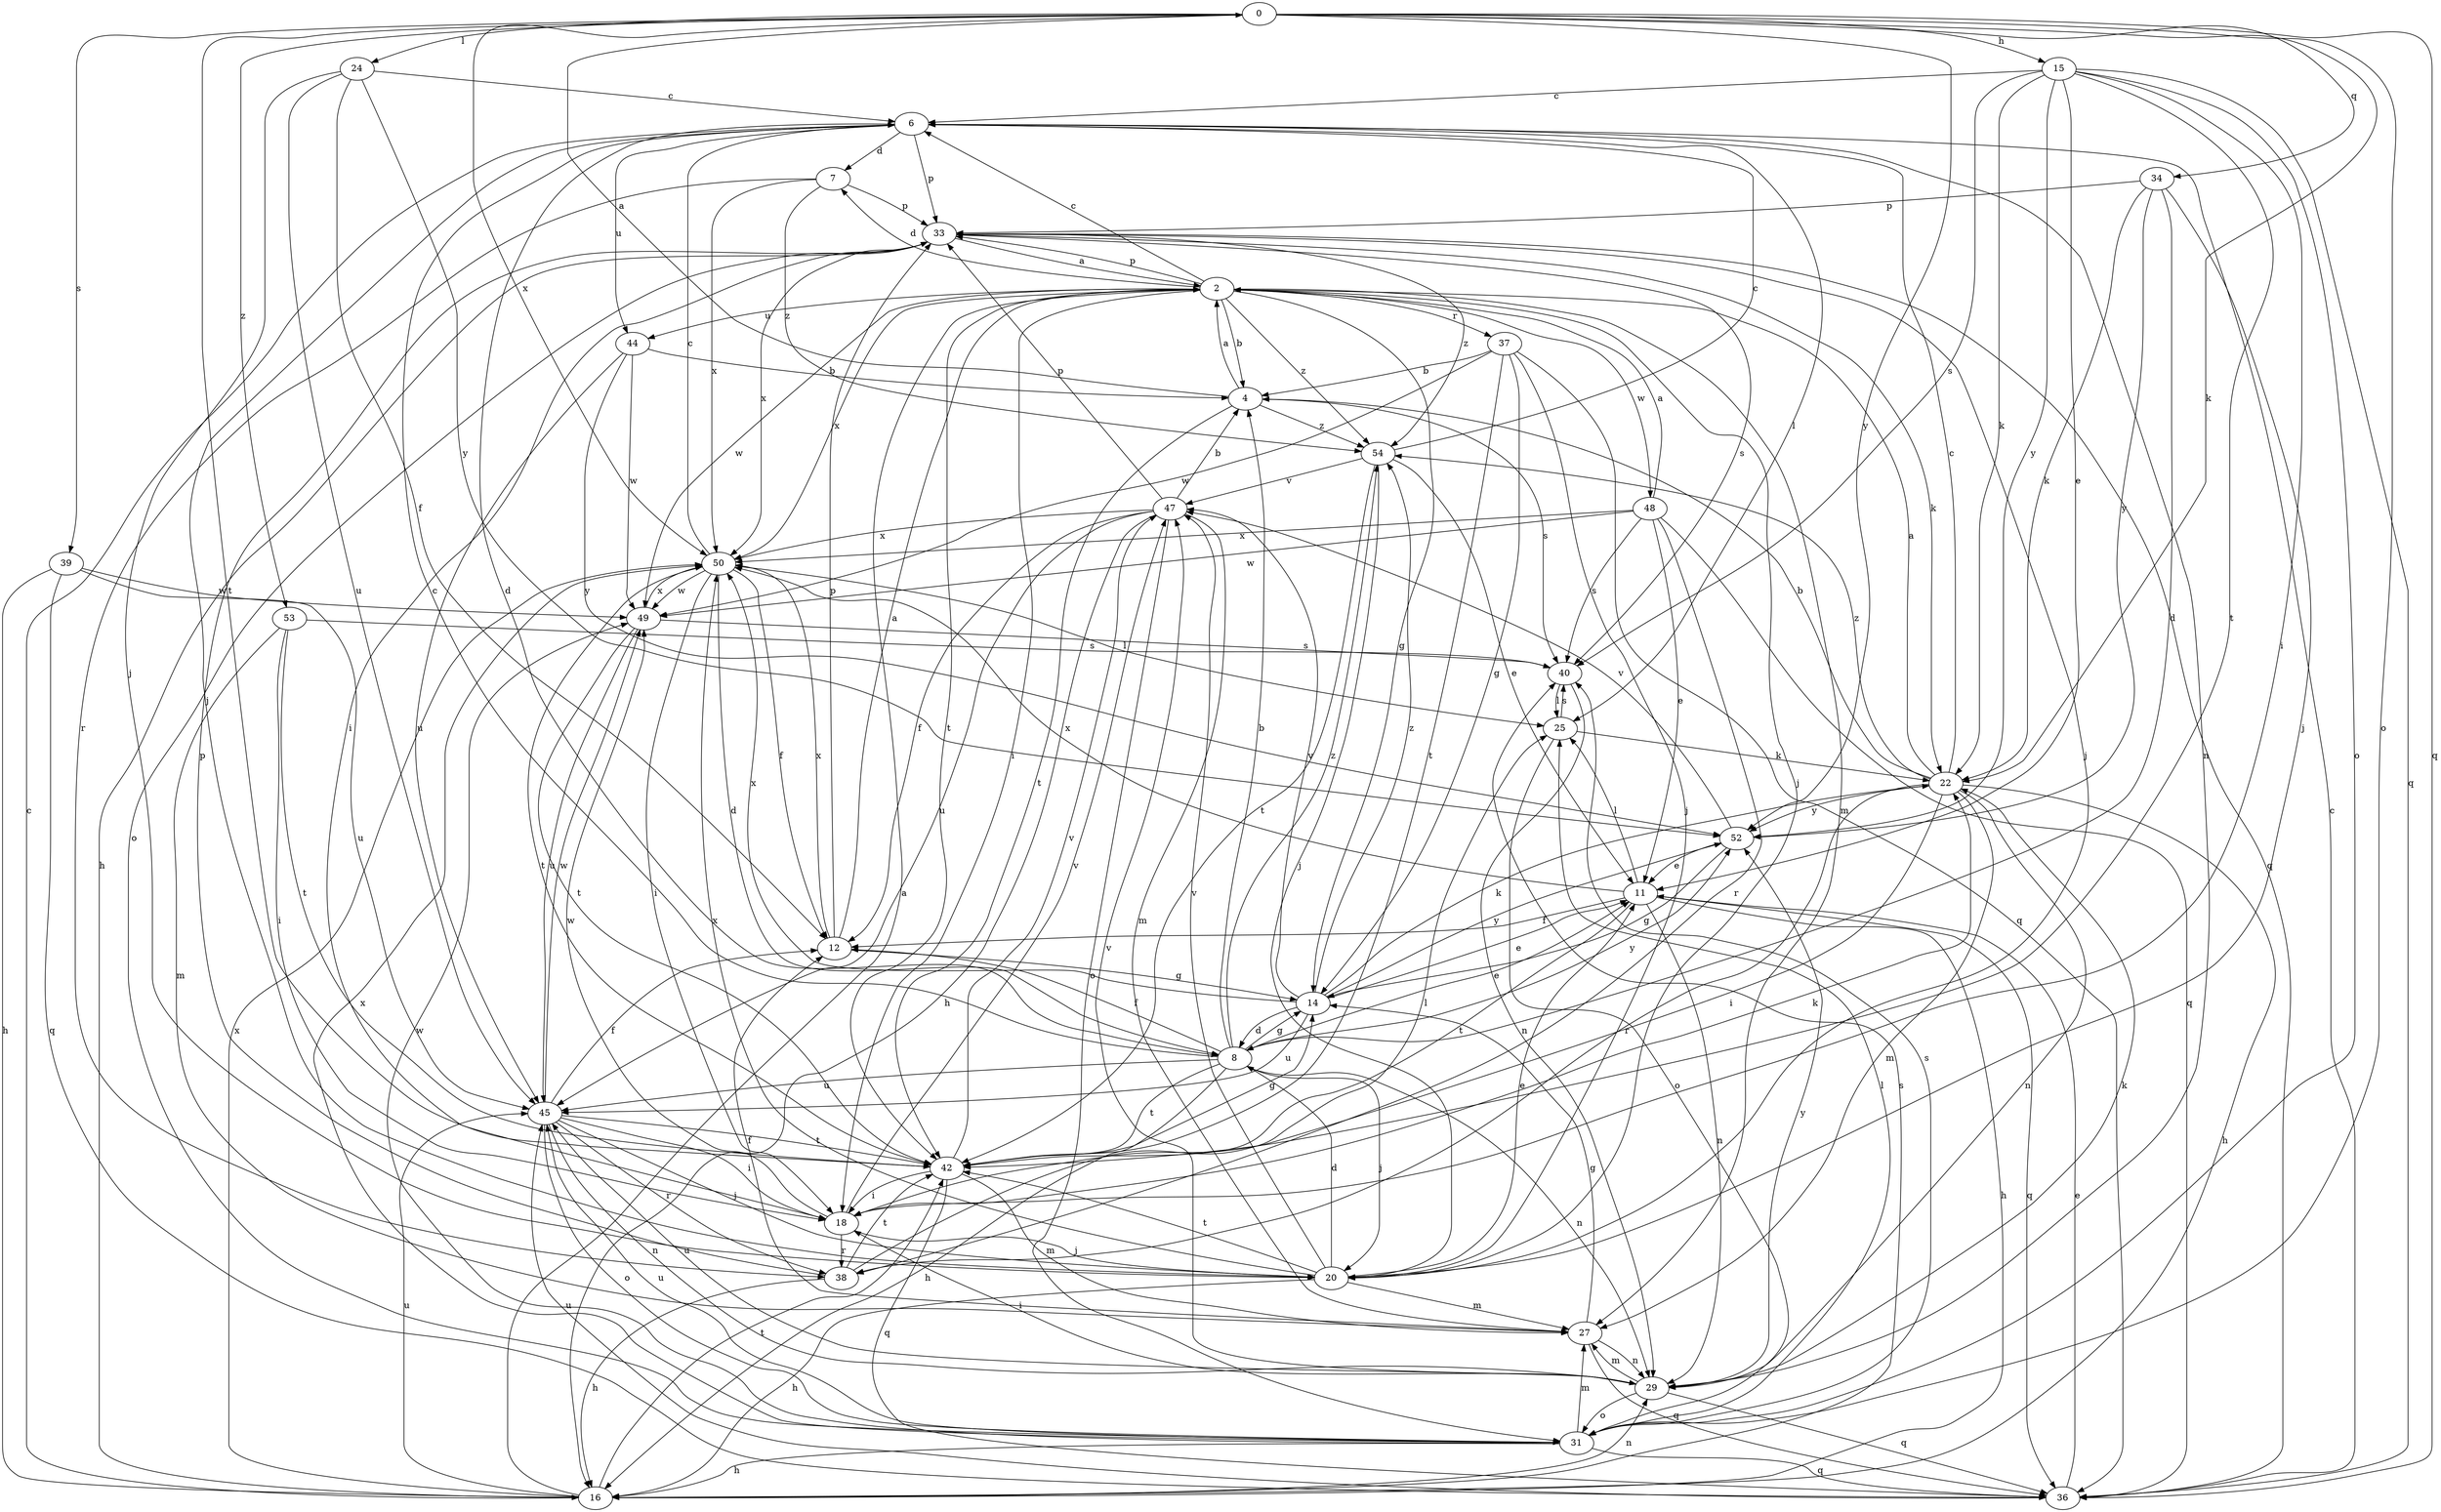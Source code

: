 strict digraph  {
0;
2;
4;
6;
7;
8;
11;
12;
14;
15;
16;
18;
20;
22;
24;
25;
27;
29;
31;
33;
34;
36;
37;
38;
39;
40;
42;
44;
45;
47;
48;
49;
50;
52;
53;
54;
0 -> 15  [label=h];
0 -> 22  [label=k];
0 -> 24  [label=l];
0 -> 31  [label=o];
0 -> 34  [label=q];
0 -> 36  [label=q];
0 -> 39  [label=s];
0 -> 42  [label=t];
0 -> 50  [label=x];
0 -> 52  [label=y];
0 -> 53  [label=z];
2 -> 4  [label=b];
2 -> 6  [label=c];
2 -> 7  [label=d];
2 -> 14  [label=g];
2 -> 18  [label=i];
2 -> 20  [label=j];
2 -> 27  [label=m];
2 -> 33  [label=p];
2 -> 37  [label=r];
2 -> 42  [label=t];
2 -> 44  [label=u];
2 -> 48  [label=w];
2 -> 49  [label=w];
2 -> 50  [label=x];
2 -> 54  [label=z];
4 -> 0  [label=a];
4 -> 2  [label=a];
4 -> 40  [label=s];
4 -> 42  [label=t];
4 -> 54  [label=z];
6 -> 7  [label=d];
6 -> 8  [label=d];
6 -> 20  [label=j];
6 -> 25  [label=l];
6 -> 29  [label=n];
6 -> 33  [label=p];
6 -> 44  [label=u];
7 -> 33  [label=p];
7 -> 38  [label=r];
7 -> 50  [label=x];
7 -> 54  [label=z];
8 -> 4  [label=b];
8 -> 6  [label=c];
8 -> 11  [label=e];
8 -> 12  [label=f];
8 -> 14  [label=g];
8 -> 16  [label=h];
8 -> 20  [label=j];
8 -> 29  [label=n];
8 -> 42  [label=t];
8 -> 45  [label=u];
8 -> 52  [label=y];
8 -> 54  [label=z];
11 -> 12  [label=f];
11 -> 16  [label=h];
11 -> 25  [label=l];
11 -> 29  [label=n];
11 -> 36  [label=q];
11 -> 42  [label=t];
11 -> 50  [label=x];
12 -> 2  [label=a];
12 -> 14  [label=g];
12 -> 33  [label=p];
12 -> 50  [label=x];
14 -> 8  [label=d];
14 -> 11  [label=e];
14 -> 22  [label=k];
14 -> 45  [label=u];
14 -> 47  [label=v];
14 -> 50  [label=x];
14 -> 52  [label=y];
14 -> 54  [label=z];
15 -> 6  [label=c];
15 -> 11  [label=e];
15 -> 18  [label=i];
15 -> 22  [label=k];
15 -> 31  [label=o];
15 -> 36  [label=q];
15 -> 40  [label=s];
15 -> 42  [label=t];
15 -> 52  [label=y];
16 -> 2  [label=a];
16 -> 6  [label=c];
16 -> 29  [label=n];
16 -> 40  [label=s];
16 -> 42  [label=t];
16 -> 45  [label=u];
16 -> 50  [label=x];
18 -> 20  [label=j];
18 -> 22  [label=k];
18 -> 38  [label=r];
18 -> 47  [label=v];
18 -> 49  [label=w];
20 -> 8  [label=d];
20 -> 11  [label=e];
20 -> 16  [label=h];
20 -> 27  [label=m];
20 -> 42  [label=t];
20 -> 47  [label=v];
20 -> 50  [label=x];
22 -> 2  [label=a];
22 -> 4  [label=b];
22 -> 6  [label=c];
22 -> 16  [label=h];
22 -> 18  [label=i];
22 -> 27  [label=m];
22 -> 29  [label=n];
22 -> 38  [label=r];
22 -> 52  [label=y];
22 -> 54  [label=z];
24 -> 6  [label=c];
24 -> 12  [label=f];
24 -> 20  [label=j];
24 -> 45  [label=u];
24 -> 52  [label=y];
25 -> 22  [label=k];
25 -> 31  [label=o];
25 -> 40  [label=s];
27 -> 12  [label=f];
27 -> 14  [label=g];
27 -> 29  [label=n];
27 -> 36  [label=q];
29 -> 18  [label=i];
29 -> 22  [label=k];
29 -> 27  [label=m];
29 -> 31  [label=o];
29 -> 36  [label=q];
29 -> 45  [label=u];
29 -> 47  [label=v];
29 -> 52  [label=y];
31 -> 16  [label=h];
31 -> 25  [label=l];
31 -> 27  [label=m];
31 -> 36  [label=q];
31 -> 40  [label=s];
31 -> 45  [label=u];
31 -> 49  [label=w];
31 -> 50  [label=x];
33 -> 2  [label=a];
33 -> 16  [label=h];
33 -> 18  [label=i];
33 -> 20  [label=j];
33 -> 22  [label=k];
33 -> 31  [label=o];
33 -> 36  [label=q];
33 -> 40  [label=s];
33 -> 50  [label=x];
33 -> 54  [label=z];
34 -> 8  [label=d];
34 -> 20  [label=j];
34 -> 22  [label=k];
34 -> 33  [label=p];
34 -> 52  [label=y];
36 -> 6  [label=c];
36 -> 11  [label=e];
36 -> 45  [label=u];
37 -> 4  [label=b];
37 -> 14  [label=g];
37 -> 20  [label=j];
37 -> 36  [label=q];
37 -> 42  [label=t];
37 -> 49  [label=w];
38 -> 16  [label=h];
38 -> 25  [label=l];
38 -> 33  [label=p];
38 -> 42  [label=t];
39 -> 16  [label=h];
39 -> 36  [label=q];
39 -> 45  [label=u];
39 -> 49  [label=w];
40 -> 25  [label=l];
40 -> 29  [label=n];
42 -> 14  [label=g];
42 -> 18  [label=i];
42 -> 27  [label=m];
42 -> 36  [label=q];
42 -> 47  [label=v];
44 -> 4  [label=b];
44 -> 45  [label=u];
44 -> 49  [label=w];
44 -> 52  [label=y];
45 -> 12  [label=f];
45 -> 18  [label=i];
45 -> 20  [label=j];
45 -> 29  [label=n];
45 -> 31  [label=o];
45 -> 38  [label=r];
45 -> 42  [label=t];
45 -> 49  [label=w];
47 -> 4  [label=b];
47 -> 12  [label=f];
47 -> 16  [label=h];
47 -> 27  [label=m];
47 -> 31  [label=o];
47 -> 33  [label=p];
47 -> 45  [label=u];
47 -> 50  [label=x];
48 -> 2  [label=a];
48 -> 11  [label=e];
48 -> 36  [label=q];
48 -> 38  [label=r];
48 -> 40  [label=s];
48 -> 49  [label=w];
48 -> 50  [label=x];
49 -> 40  [label=s];
49 -> 42  [label=t];
49 -> 45  [label=u];
49 -> 50  [label=x];
50 -> 6  [label=c];
50 -> 8  [label=d];
50 -> 12  [label=f];
50 -> 18  [label=i];
50 -> 25  [label=l];
50 -> 42  [label=t];
50 -> 49  [label=w];
52 -> 11  [label=e];
52 -> 14  [label=g];
52 -> 47  [label=v];
53 -> 18  [label=i];
53 -> 27  [label=m];
53 -> 40  [label=s];
53 -> 42  [label=t];
54 -> 6  [label=c];
54 -> 11  [label=e];
54 -> 20  [label=j];
54 -> 42  [label=t];
54 -> 47  [label=v];
}

